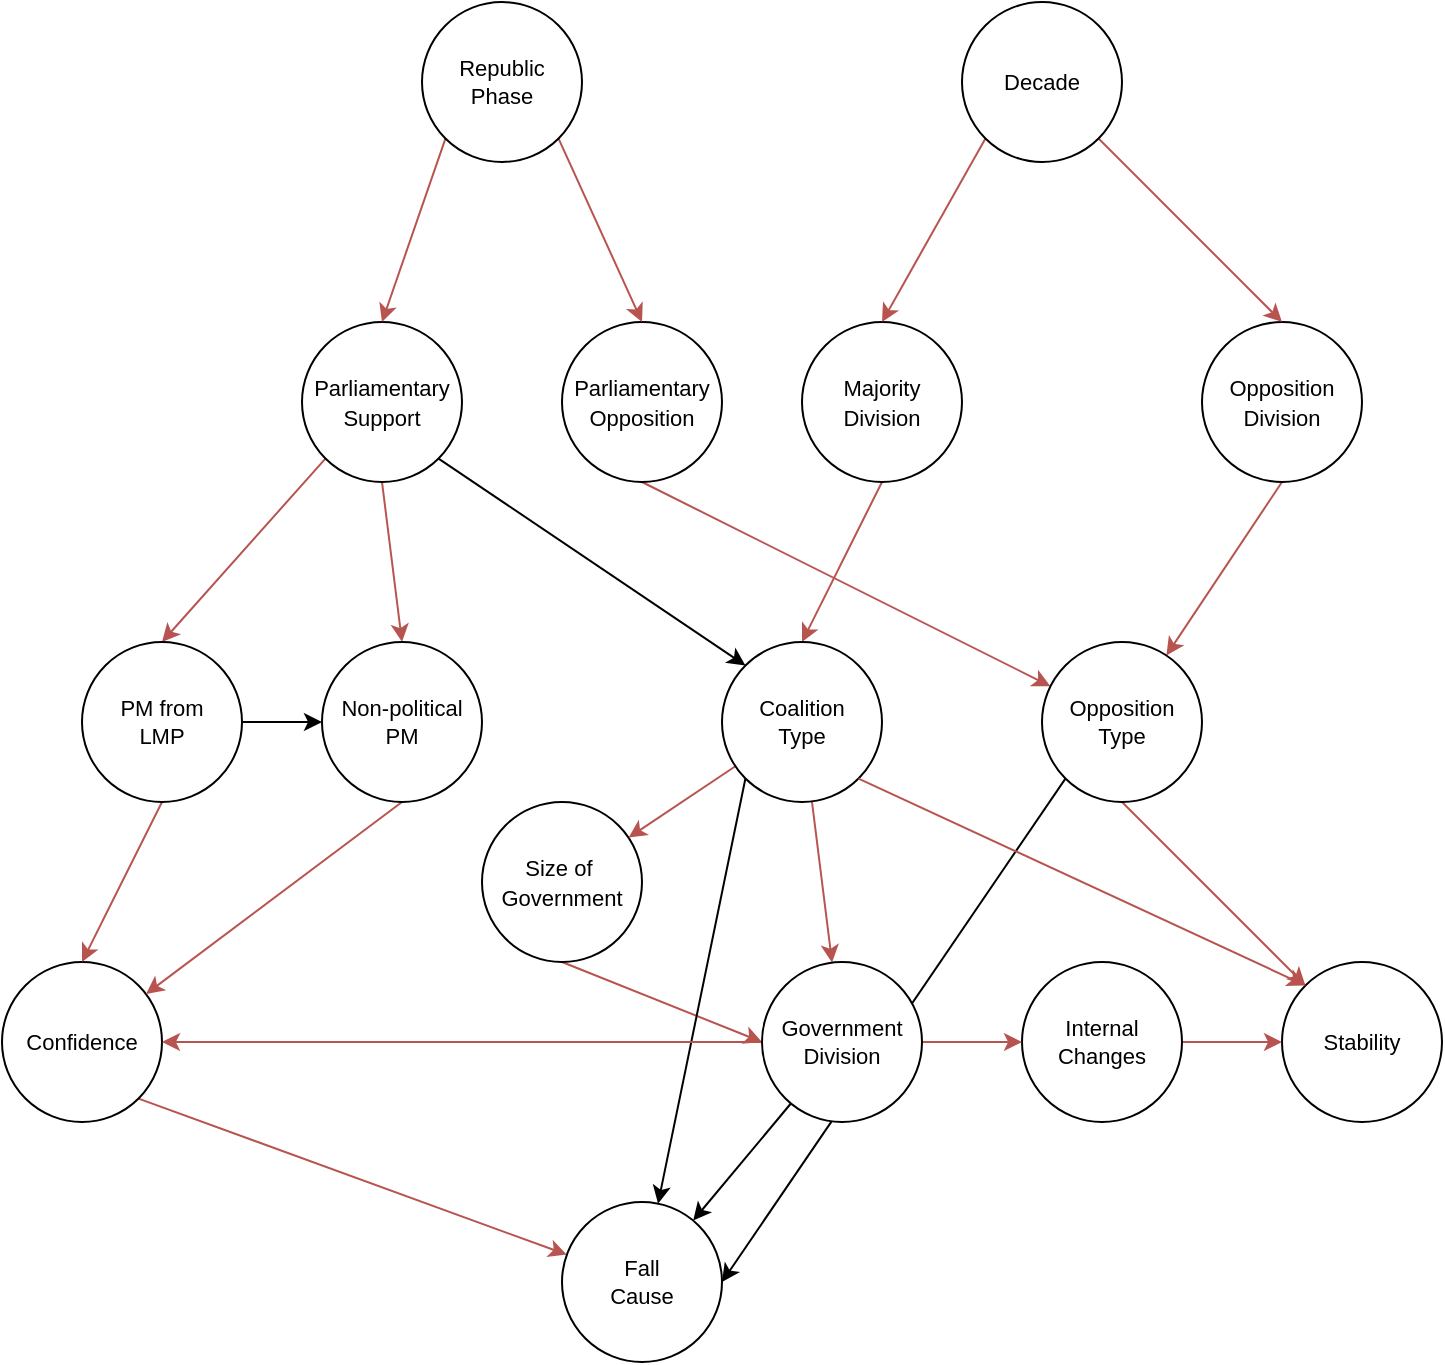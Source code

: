 <mxfile version="21.2.8" type="device">
  <diagram id="Ut4VguKtvyHCrpZcuwIO" name="Pagina-2">
    <mxGraphModel dx="1863" dy="1775" grid="1" gridSize="10" guides="1" tooltips="1" connect="1" arrows="1" fold="1" page="1" pageScale="1" pageWidth="827" pageHeight="1169" math="0" shadow="0">
      <root>
        <mxCell id="0" />
        <mxCell id="1" parent="0" />
        <mxCell id="RDCLP5AUgi_ZmiMjlqTn-15" style="rounded=0;orthogonalLoop=1;jettySize=auto;html=1;exitX=0.5;exitY=1;exitDx=0;exitDy=0;entryX=0;entryY=0.5;entryDx=0;entryDy=0;fillColor=#f8cecc;strokeColor=#b85450;" parent="1" source="yq_R9H17UePYOClQ4IBd-2" target="RDCLP5AUgi_ZmiMjlqTn-11" edge="1">
          <mxGeometry relative="1" as="geometry" />
        </mxCell>
        <mxCell id="yq_R9H17UePYOClQ4IBd-2" value="&lt;font style=&quot;font-size: 11px;&quot;&gt;Size of&amp;nbsp;&lt;br&gt;Government&lt;/font&gt;" style="ellipse;whiteSpace=wrap;html=1;aspect=fixed;" parent="1" vertex="1">
          <mxGeometry x="160" y="360" width="80" height="80" as="geometry" />
        </mxCell>
        <mxCell id="RDCLP5AUgi_ZmiMjlqTn-23" style="rounded=0;orthogonalLoop=1;jettySize=auto;html=1;exitX=0;exitY=1;exitDx=0;exitDy=0;entryX=0.5;entryY=0;entryDx=0;entryDy=0;fillColor=#f8cecc;strokeColor=#b85450;" parent="1" source="yq_R9H17UePYOClQ4IBd-4" target="RDCLP5AUgi_ZmiMjlqTn-7" edge="1">
          <mxGeometry relative="1" as="geometry" />
        </mxCell>
        <mxCell id="RDCLP5AUgi_ZmiMjlqTn-24" style="rounded=0;orthogonalLoop=1;jettySize=auto;html=1;exitX=0.5;exitY=1;exitDx=0;exitDy=0;entryX=0.5;entryY=0;entryDx=0;entryDy=0;fillColor=#f8cecc;strokeColor=#b85450;" parent="1" source="yq_R9H17UePYOClQ4IBd-4" target="RDCLP5AUgi_ZmiMjlqTn-8" edge="1">
          <mxGeometry relative="1" as="geometry" />
        </mxCell>
        <mxCell id="ULl_AFH3r0cVJ4OgVGjS-2" style="rounded=0;orthogonalLoop=1;jettySize=auto;html=1;exitX=1;exitY=1;exitDx=0;exitDy=0;entryX=0;entryY=0;entryDx=0;entryDy=0;" edge="1" parent="1" source="yq_R9H17UePYOClQ4IBd-4" target="RDCLP5AUgi_ZmiMjlqTn-9">
          <mxGeometry relative="1" as="geometry" />
        </mxCell>
        <mxCell id="yq_R9H17UePYOClQ4IBd-4" value="&lt;font style=&quot;font-size: 11px;&quot;&gt;Parliamentary&lt;br&gt;Support&lt;/font&gt;" style="ellipse;whiteSpace=wrap;html=1;aspect=fixed;" parent="1" vertex="1">
          <mxGeometry x="70" y="120" width="80" height="80" as="geometry" />
        </mxCell>
        <mxCell id="RDCLP5AUgi_ZmiMjlqTn-17" style="rounded=0;orthogonalLoop=1;jettySize=auto;html=1;exitX=0.5;exitY=1;exitDx=0;exitDy=0;fillColor=#f8cecc;strokeColor=#b85450;" parent="1" source="yq_R9H17UePYOClQ4IBd-6" target="RDCLP5AUgi_ZmiMjlqTn-10" edge="1">
          <mxGeometry relative="1" as="geometry" />
        </mxCell>
        <mxCell id="yq_R9H17UePYOClQ4IBd-6" value="&lt;font style=&quot;font-size: 11px;&quot;&gt;&lt;font style=&quot;font-size: 11px;&quot;&gt;Parliamentary&lt;/font&gt;&lt;br&gt;Opposition&lt;/font&gt;" style="ellipse;whiteSpace=wrap;html=1;aspect=fixed;" parent="1" vertex="1">
          <mxGeometry x="200" y="120" width="80" height="80" as="geometry" />
        </mxCell>
        <mxCell id="RDCLP5AUgi_ZmiMjlqTn-12" style="rounded=0;orthogonalLoop=1;jettySize=auto;html=1;exitX=0.5;exitY=1;exitDx=0;exitDy=0;entryX=0.5;entryY=0;entryDx=0;entryDy=0;fillColor=#f8cecc;strokeColor=#b85450;" parent="1" source="yq_R9H17UePYOClQ4IBd-8" target="RDCLP5AUgi_ZmiMjlqTn-9" edge="1">
          <mxGeometry relative="1" as="geometry" />
        </mxCell>
        <mxCell id="yq_R9H17UePYOClQ4IBd-8" value="&lt;font style=&quot;font-size: 11px;&quot;&gt;Majority&lt;br&gt;Division&lt;/font&gt;" style="ellipse;whiteSpace=wrap;html=1;aspect=fixed;" parent="1" vertex="1">
          <mxGeometry x="320" y="120" width="80" height="80" as="geometry" />
        </mxCell>
        <mxCell id="RDCLP5AUgi_ZmiMjlqTn-16" style="rounded=0;orthogonalLoop=1;jettySize=auto;html=1;exitX=0.5;exitY=1;exitDx=0;exitDy=0;fillColor=#f8cecc;strokeColor=#b85450;" parent="1" source="yq_R9H17UePYOClQ4IBd-10" target="RDCLP5AUgi_ZmiMjlqTn-10" edge="1">
          <mxGeometry relative="1" as="geometry" />
        </mxCell>
        <mxCell id="yq_R9H17UePYOClQ4IBd-10" value="&lt;font style=&quot;font-size: 11px;&quot;&gt;Opposition&lt;br&gt;Division&lt;/font&gt;" style="ellipse;whiteSpace=wrap;html=1;aspect=fixed;" parent="1" vertex="1">
          <mxGeometry x="520" y="120" width="80" height="80" as="geometry" />
        </mxCell>
        <mxCell id="yq_R9H17UePYOClQ4IBd-26" value="Stability" style="ellipse;whiteSpace=wrap;html=1;aspect=fixed;fontFamily=Helvetica;fontSize=11;fontColor=default;" parent="1" vertex="1">
          <mxGeometry x="560" y="440" width="80" height="80" as="geometry" />
        </mxCell>
        <mxCell id="RDCLP5AUgi_ZmiMjlqTn-29" style="rounded=0;orthogonalLoop=1;jettySize=auto;html=1;exitX=1;exitY=0.5;exitDx=0;exitDy=0;fillColor=#f8cecc;strokeColor=#b85450;" parent="1" source="RDCLP5AUgi_ZmiMjlqTn-1" target="yq_R9H17UePYOClQ4IBd-26" edge="1">
          <mxGeometry relative="1" as="geometry" />
        </mxCell>
        <mxCell id="RDCLP5AUgi_ZmiMjlqTn-1" value="Internal&lt;br&gt;Changes" style="ellipse;whiteSpace=wrap;html=1;aspect=fixed;fontFamily=Helvetica;fontSize=11;fontColor=default;" parent="1" vertex="1">
          <mxGeometry x="430" y="440" width="80" height="80" as="geometry" />
        </mxCell>
        <mxCell id="RDCLP5AUgi_ZmiMjlqTn-19" style="rounded=0;orthogonalLoop=1;jettySize=auto;html=1;entryX=0.5;entryY=0;entryDx=0;entryDy=0;fillColor=#f8cecc;strokeColor=#b85450;" parent="1" source="RDCLP5AUgi_ZmiMjlqTn-3" target="yq_R9H17UePYOClQ4IBd-10" edge="1">
          <mxGeometry relative="1" as="geometry" />
        </mxCell>
        <mxCell id="RDCLP5AUgi_ZmiMjlqTn-20" style="rounded=0;orthogonalLoop=1;jettySize=auto;html=1;exitX=0;exitY=1;exitDx=0;exitDy=0;entryX=0.5;entryY=0;entryDx=0;entryDy=0;fillColor=#f8cecc;strokeColor=#b85450;" parent="1" source="RDCLP5AUgi_ZmiMjlqTn-3" target="yq_R9H17UePYOClQ4IBd-8" edge="1">
          <mxGeometry relative="1" as="geometry" />
        </mxCell>
        <mxCell id="RDCLP5AUgi_ZmiMjlqTn-3" value="Decade" style="ellipse;whiteSpace=wrap;html=1;aspect=fixed;fontFamily=Helvetica;fontSize=11;fontColor=default;" parent="1" vertex="1">
          <mxGeometry x="400" y="-40" width="80" height="80" as="geometry" />
        </mxCell>
        <mxCell id="RDCLP5AUgi_ZmiMjlqTn-21" style="rounded=0;orthogonalLoop=1;jettySize=auto;html=1;exitX=0;exitY=1;exitDx=0;exitDy=0;entryX=0.5;entryY=0;entryDx=0;entryDy=0;fillColor=#f8cecc;strokeColor=#b85450;" parent="1" source="RDCLP5AUgi_ZmiMjlqTn-4" target="yq_R9H17UePYOClQ4IBd-4" edge="1">
          <mxGeometry relative="1" as="geometry" />
        </mxCell>
        <mxCell id="RDCLP5AUgi_ZmiMjlqTn-22" style="rounded=0;orthogonalLoop=1;jettySize=auto;html=1;exitX=1;exitY=1;exitDx=0;exitDy=0;fillColor=#f8cecc;strokeColor=#b85450;entryX=0.5;entryY=0;entryDx=0;entryDy=0;" parent="1" source="RDCLP5AUgi_ZmiMjlqTn-4" target="yq_R9H17UePYOClQ4IBd-6" edge="1">
          <mxGeometry relative="1" as="geometry" />
        </mxCell>
        <mxCell id="RDCLP5AUgi_ZmiMjlqTn-4" value="Republic&lt;br&gt;Phase" style="ellipse;whiteSpace=wrap;html=1;aspect=fixed;fontFamily=Helvetica;fontSize=11;fontColor=default;" parent="1" vertex="1">
          <mxGeometry x="130" y="-40" width="80" height="80" as="geometry" />
        </mxCell>
        <mxCell id="RDCLP5AUgi_ZmiMjlqTn-31" style="rounded=0;orthogonalLoop=1;jettySize=auto;html=1;exitX=1;exitY=1;exitDx=0;exitDy=0;fillColor=#f8cecc;strokeColor=#b85450;" parent="1" source="RDCLP5AUgi_ZmiMjlqTn-5" target="RDCLP5AUgi_ZmiMjlqTn-6" edge="1">
          <mxGeometry relative="1" as="geometry" />
        </mxCell>
        <mxCell id="RDCLP5AUgi_ZmiMjlqTn-5" value="Confidence" style="ellipse;whiteSpace=wrap;html=1;aspect=fixed;fontFamily=Helvetica;fontSize=11;fontColor=default;" parent="1" vertex="1">
          <mxGeometry x="-80" y="440" width="80" height="80" as="geometry" />
        </mxCell>
        <mxCell id="RDCLP5AUgi_ZmiMjlqTn-6" value="Fall&lt;br&gt;Cause" style="ellipse;whiteSpace=wrap;html=1;aspect=fixed;fontFamily=Helvetica;fontSize=11;fontColor=default;" parent="1" vertex="1">
          <mxGeometry x="200" y="560" width="80" height="80" as="geometry" />
        </mxCell>
        <mxCell id="RDCLP5AUgi_ZmiMjlqTn-26" style="rounded=0;orthogonalLoop=1;jettySize=auto;html=1;exitX=0.5;exitY=1;exitDx=0;exitDy=0;entryX=0.5;entryY=0;entryDx=0;entryDy=0;fillColor=#f8cecc;strokeColor=#b85450;" parent="1" source="RDCLP5AUgi_ZmiMjlqTn-7" target="RDCLP5AUgi_ZmiMjlqTn-5" edge="1">
          <mxGeometry relative="1" as="geometry" />
        </mxCell>
        <mxCell id="ULl_AFH3r0cVJ4OgVGjS-1" style="rounded=0;orthogonalLoop=1;jettySize=auto;html=1;exitX=1;exitY=0.5;exitDx=0;exitDy=0;entryX=0;entryY=0.5;entryDx=0;entryDy=0;" edge="1" parent="1" source="RDCLP5AUgi_ZmiMjlqTn-7" target="RDCLP5AUgi_ZmiMjlqTn-8">
          <mxGeometry relative="1" as="geometry" />
        </mxCell>
        <mxCell id="RDCLP5AUgi_ZmiMjlqTn-7" value="PM from&lt;br&gt;LMP" style="ellipse;whiteSpace=wrap;html=1;aspect=fixed;fontFamily=Helvetica;fontSize=11;fontColor=default;" parent="1" vertex="1">
          <mxGeometry x="-40" y="280" width="80" height="80" as="geometry" />
        </mxCell>
        <mxCell id="RDCLP5AUgi_ZmiMjlqTn-25" style="rounded=0;orthogonalLoop=1;jettySize=auto;html=1;exitX=0.5;exitY=1;exitDx=0;exitDy=0;fillColor=#f8cecc;strokeColor=#b85450;" parent="1" source="RDCLP5AUgi_ZmiMjlqTn-8" target="RDCLP5AUgi_ZmiMjlqTn-5" edge="1">
          <mxGeometry relative="1" as="geometry" />
        </mxCell>
        <mxCell id="RDCLP5AUgi_ZmiMjlqTn-8" value="Non-political&lt;br&gt;PM" style="ellipse;whiteSpace=wrap;html=1;aspect=fixed;fontFamily=Helvetica;fontSize=11;fontColor=default;" parent="1" vertex="1">
          <mxGeometry x="80" y="280" width="80" height="80" as="geometry" />
        </mxCell>
        <mxCell id="RDCLP5AUgi_ZmiMjlqTn-13" value="" style="rounded=0;orthogonalLoop=1;jettySize=auto;html=1;fillColor=#f8cecc;strokeColor=#b85450;" parent="1" source="RDCLP5AUgi_ZmiMjlqTn-9" target="RDCLP5AUgi_ZmiMjlqTn-11" edge="1">
          <mxGeometry relative="1" as="geometry" />
        </mxCell>
        <mxCell id="RDCLP5AUgi_ZmiMjlqTn-14" value="" style="rounded=0;orthogonalLoop=1;jettySize=auto;html=1;fillColor=#f8cecc;strokeColor=#b85450;" parent="1" source="RDCLP5AUgi_ZmiMjlqTn-9" target="yq_R9H17UePYOClQ4IBd-2" edge="1">
          <mxGeometry relative="1" as="geometry" />
        </mxCell>
        <mxCell id="ULl_AFH3r0cVJ4OgVGjS-4" style="rounded=0;orthogonalLoop=1;jettySize=auto;html=1;exitX=0;exitY=1;exitDx=0;exitDy=0;" edge="1" parent="1" source="RDCLP5AUgi_ZmiMjlqTn-9" target="RDCLP5AUgi_ZmiMjlqTn-6">
          <mxGeometry relative="1" as="geometry" />
        </mxCell>
        <mxCell id="RDCLP5AUgi_ZmiMjlqTn-9" value="Coalition&lt;br&gt;Type" style="ellipse;whiteSpace=wrap;html=1;aspect=fixed;fontFamily=Helvetica;fontSize=11;fontColor=default;" parent="1" vertex="1">
          <mxGeometry x="280" y="280" width="80" height="80" as="geometry" />
        </mxCell>
        <mxCell id="RDCLP5AUgi_ZmiMjlqTn-32" style="rounded=0;orthogonalLoop=1;jettySize=auto;html=1;exitX=0.5;exitY=1;exitDx=0;exitDy=0;fillColor=#f8cecc;strokeColor=#b85450;" parent="1" source="RDCLP5AUgi_ZmiMjlqTn-10" target="yq_R9H17UePYOClQ4IBd-26" edge="1">
          <mxGeometry relative="1" as="geometry" />
        </mxCell>
        <mxCell id="ULl_AFH3r0cVJ4OgVGjS-5" style="rounded=0;orthogonalLoop=1;jettySize=auto;html=1;exitX=0;exitY=1;exitDx=0;exitDy=0;entryX=1;entryY=0.5;entryDx=0;entryDy=0;" edge="1" parent="1" source="RDCLP5AUgi_ZmiMjlqTn-10" target="RDCLP5AUgi_ZmiMjlqTn-6">
          <mxGeometry relative="1" as="geometry" />
        </mxCell>
        <mxCell id="RDCLP5AUgi_ZmiMjlqTn-10" value="Opposition&lt;br&gt;Type" style="ellipse;whiteSpace=wrap;html=1;aspect=fixed;fontFamily=Helvetica;fontSize=11;fontColor=default;" parent="1" vertex="1">
          <mxGeometry x="440" y="280" width="80" height="80" as="geometry" />
        </mxCell>
        <mxCell id="RDCLP5AUgi_ZmiMjlqTn-27" style="rounded=0;orthogonalLoop=1;jettySize=auto;html=1;exitX=0;exitY=0.5;exitDx=0;exitDy=0;fillColor=#f8cecc;strokeColor=#b85450;" parent="1" source="RDCLP5AUgi_ZmiMjlqTn-11" edge="1">
          <mxGeometry relative="1" as="geometry">
            <mxPoint y="480" as="targetPoint" />
          </mxGeometry>
        </mxCell>
        <mxCell id="RDCLP5AUgi_ZmiMjlqTn-28" style="rounded=0;orthogonalLoop=1;jettySize=auto;html=1;exitX=1;exitY=0.5;exitDx=0;exitDy=0;fillColor=#f8cecc;strokeColor=#b85450;" parent="1" source="RDCLP5AUgi_ZmiMjlqTn-11" target="RDCLP5AUgi_ZmiMjlqTn-1" edge="1">
          <mxGeometry relative="1" as="geometry" />
        </mxCell>
        <mxCell id="ULl_AFH3r0cVJ4OgVGjS-3" value="" style="rounded=0;orthogonalLoop=1;jettySize=auto;html=1;" edge="1" parent="1" source="RDCLP5AUgi_ZmiMjlqTn-11" target="RDCLP5AUgi_ZmiMjlqTn-6">
          <mxGeometry relative="1" as="geometry" />
        </mxCell>
        <mxCell id="RDCLP5AUgi_ZmiMjlqTn-11" value="Government&lt;br&gt;Division" style="ellipse;whiteSpace=wrap;html=1;aspect=fixed;fontFamily=Helvetica;fontSize=11;fontColor=default;" parent="1" vertex="1">
          <mxGeometry x="300" y="440" width="80" height="80" as="geometry" />
        </mxCell>
        <mxCell id="RDCLP5AUgi_ZmiMjlqTn-33" style="rounded=0;orthogonalLoop=1;jettySize=auto;html=1;exitX=1;exitY=1;exitDx=0;exitDy=0;entryX=0;entryY=0;entryDx=0;entryDy=0;fillColor=#f8cecc;strokeColor=#b85450;" parent="1" source="RDCLP5AUgi_ZmiMjlqTn-9" target="yq_R9H17UePYOClQ4IBd-26" edge="1">
          <mxGeometry relative="1" as="geometry" />
        </mxCell>
      </root>
    </mxGraphModel>
  </diagram>
</mxfile>
